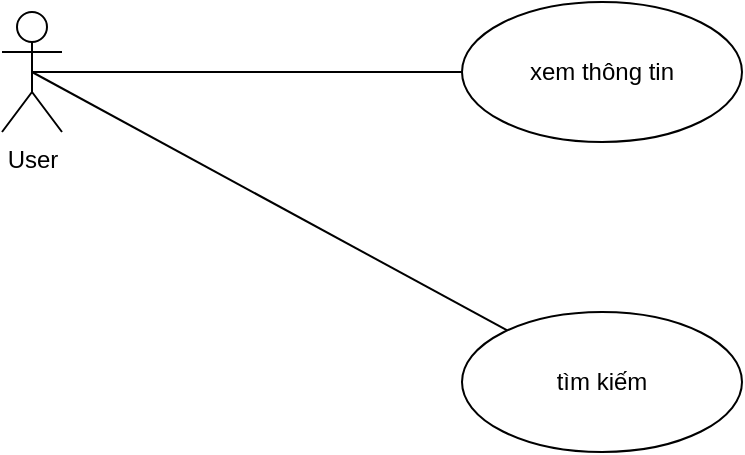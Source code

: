 <mxfile version="23.1.6" type="github">
  <diagram name="Page-1" id="385nFLO8SEaDXqiv1T7X">
    <mxGraphModel dx="1194" dy="790" grid="1" gridSize="10" guides="1" tooltips="1" connect="1" arrows="1" fold="1" page="1" pageScale="1" pageWidth="850" pageHeight="1100" math="0" shadow="0">
      <root>
        <mxCell id="0" />
        <mxCell id="1" parent="0" />
        <mxCell id="FIS2JS_p3E4zlii2QO61-1" value="User" style="shape=umlActor;verticalLabelPosition=bottom;verticalAlign=top;html=1;outlineConnect=0;" vertex="1" parent="1">
          <mxGeometry x="110" y="210" width="30" height="60" as="geometry" />
        </mxCell>
        <mxCell id="FIS2JS_p3E4zlii2QO61-2" value="xem thông tin" style="ellipse;whiteSpace=wrap;html=1;" vertex="1" parent="1">
          <mxGeometry x="340" y="205" width="140" height="70" as="geometry" />
        </mxCell>
        <mxCell id="FIS2JS_p3E4zlii2QO61-5" value="" style="edgeStyle=none;html=1;endArrow=none;verticalAlign=bottom;rounded=0;exitX=0.5;exitY=0.5;exitDx=0;exitDy=0;exitPerimeter=0;" edge="1" parent="1" source="FIS2JS_p3E4zlii2QO61-1" target="FIS2JS_p3E4zlii2QO61-2">
          <mxGeometry width="160" relative="1" as="geometry">
            <mxPoint x="340" y="410" as="sourcePoint" />
            <mxPoint x="500" y="410" as="targetPoint" />
          </mxGeometry>
        </mxCell>
        <mxCell id="FIS2JS_p3E4zlii2QO61-7" value="tìm kiếm" style="ellipse;whiteSpace=wrap;html=1;" vertex="1" parent="1">
          <mxGeometry x="340" y="360" width="140" height="70" as="geometry" />
        </mxCell>
        <mxCell id="FIS2JS_p3E4zlii2QO61-8" value="" style="edgeStyle=none;html=1;endArrow=none;verticalAlign=bottom;rounded=0;exitX=0.5;exitY=0.5;exitDx=0;exitDy=0;exitPerimeter=0;" edge="1" parent="1" source="FIS2JS_p3E4zlii2QO61-1" target="FIS2JS_p3E4zlii2QO61-7">
          <mxGeometry width="160" relative="1" as="geometry">
            <mxPoint x="340" y="410" as="sourcePoint" />
            <mxPoint x="430" y="400" as="targetPoint" />
          </mxGeometry>
        </mxCell>
      </root>
    </mxGraphModel>
  </diagram>
</mxfile>
